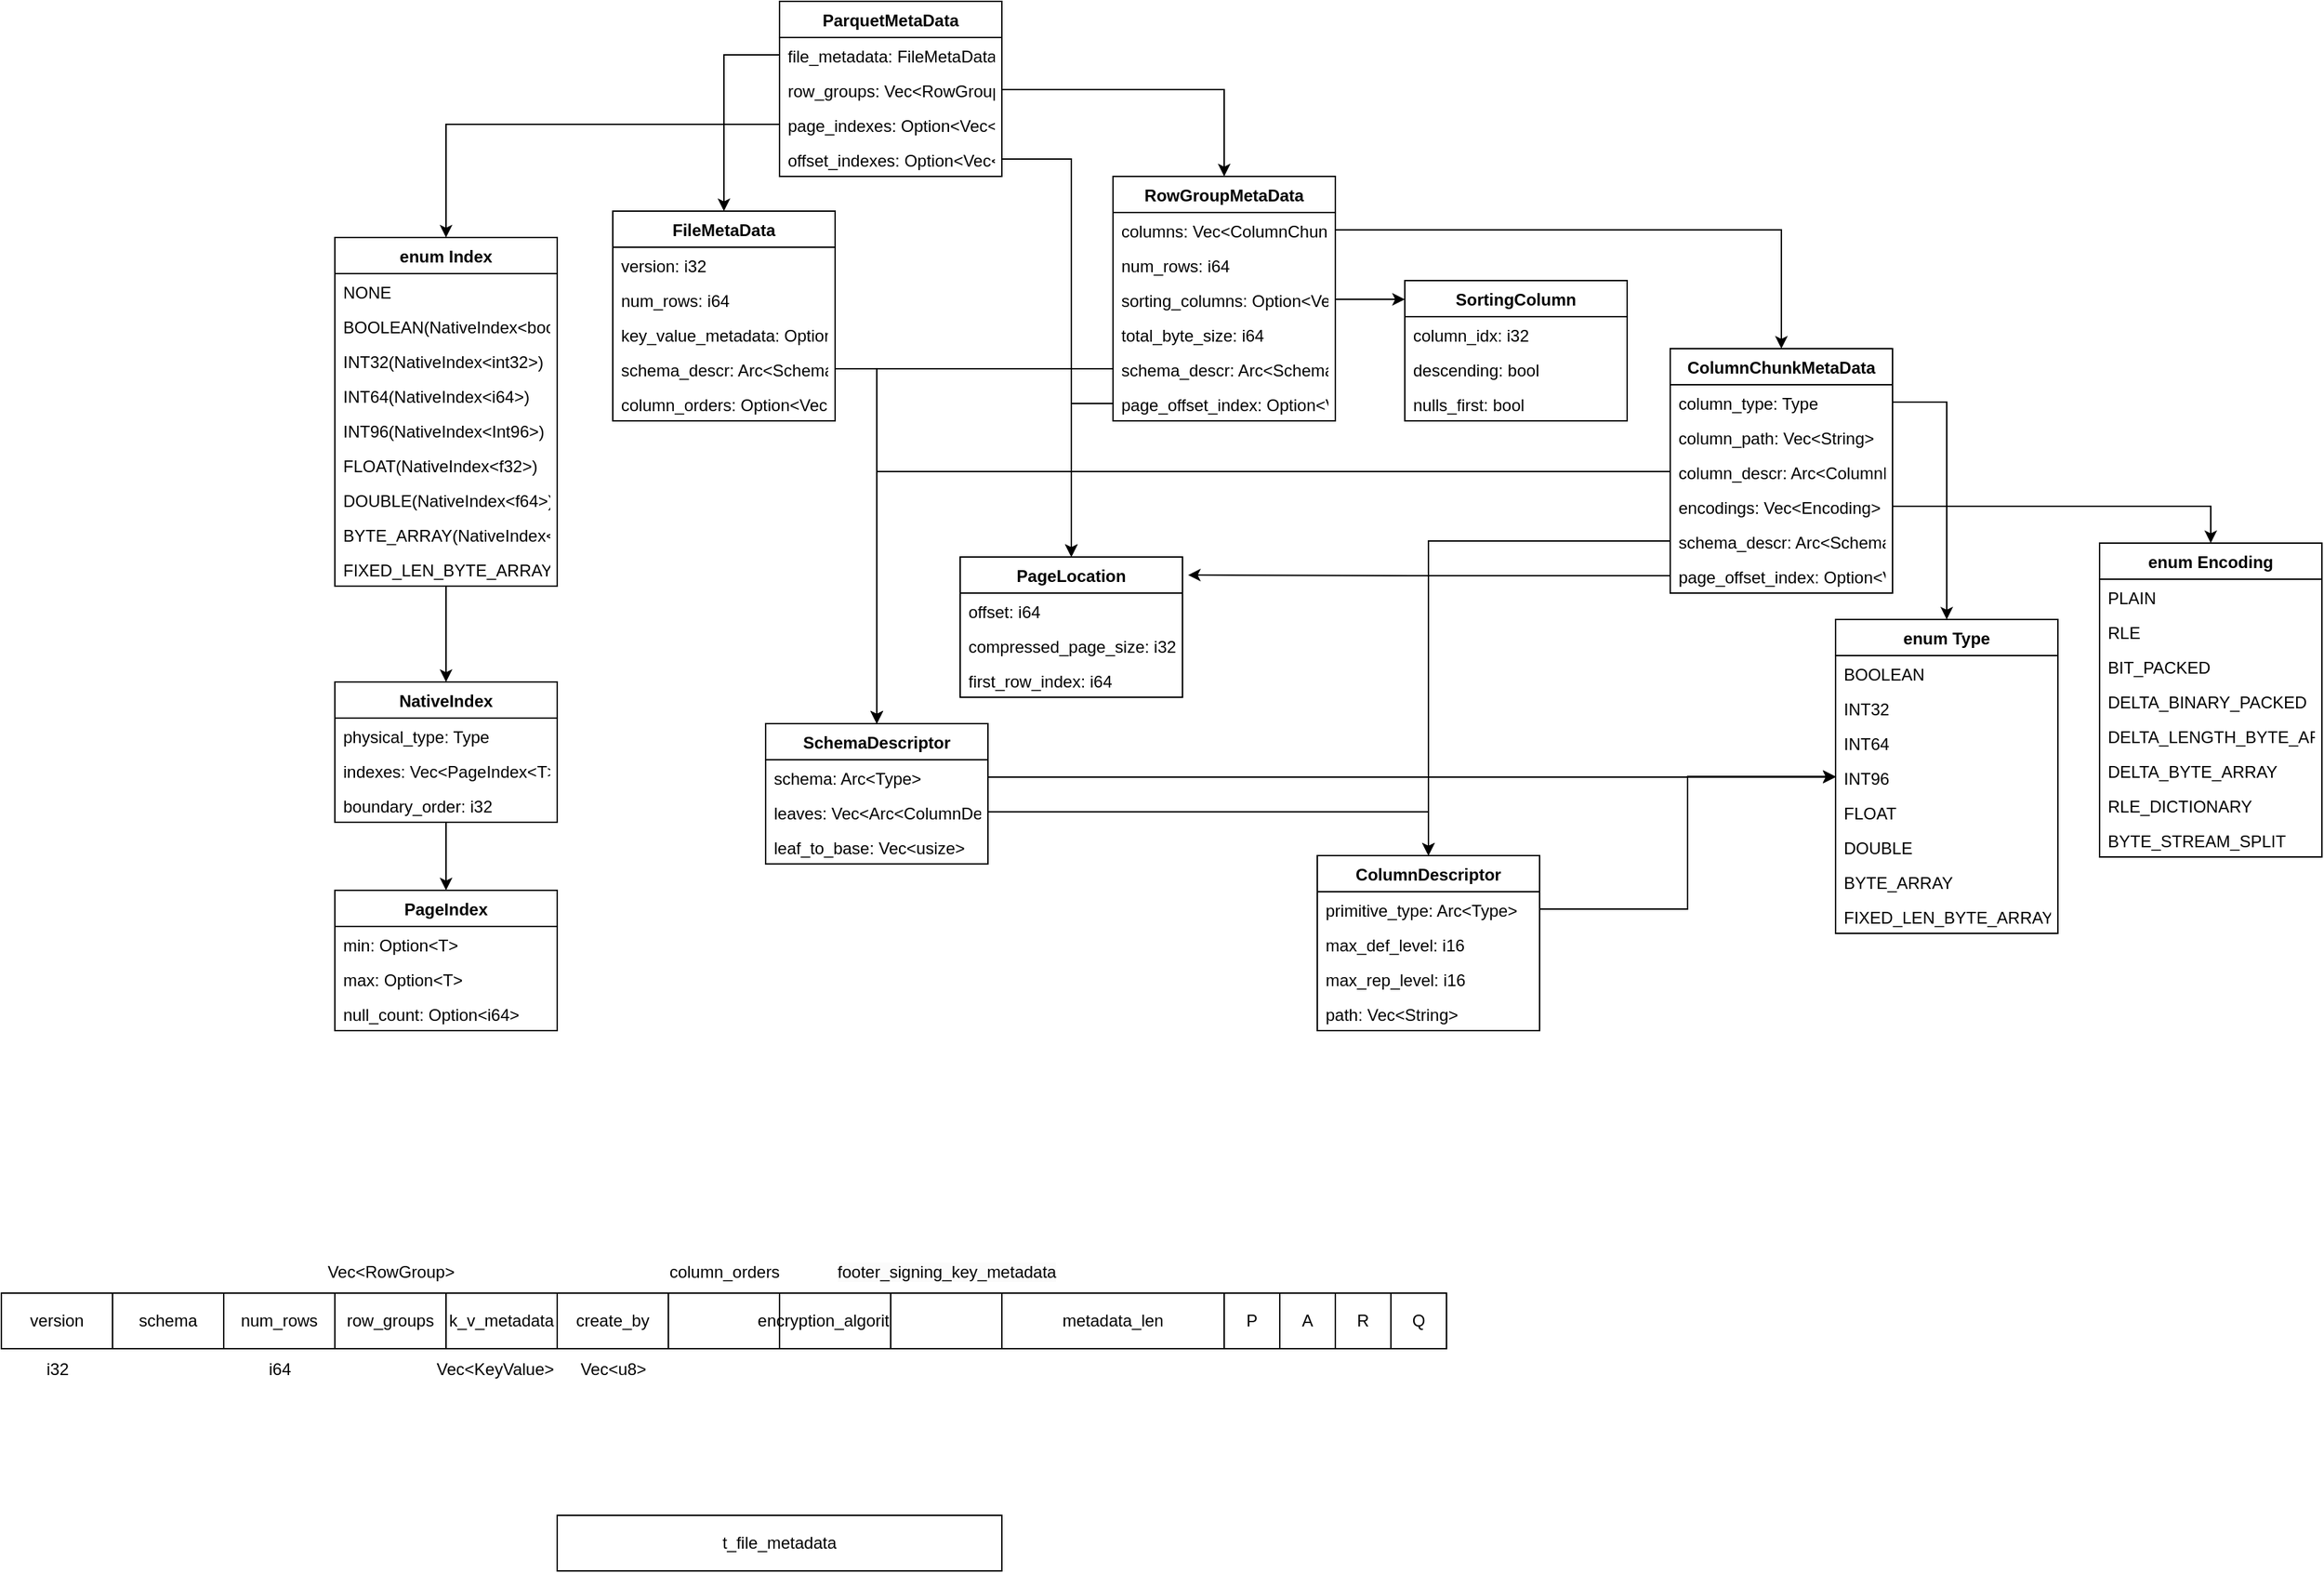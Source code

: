 <mxfile version="20.8.16" type="device"><diagram id="C5RBs43oDa-KdzZeNtuy" name="Page-1"><mxGraphModel dx="1723" dy="674" grid="1" gridSize="10" guides="1" tooltips="1" connect="1" arrows="1" fold="1" page="1" pageScale="1" pageWidth="827" pageHeight="1169" math="0" shadow="0"><root><mxCell id="WIyWlLk6GJQsqaUBKTNV-0"/><mxCell id="WIyWlLk6GJQsqaUBKTNV-1" parent="WIyWlLk6GJQsqaUBKTNV-0"/><mxCell id="n9Gs-WyRL5T57FBdbu9A-0" value="ParquetMetaData" style="swimlane;fontStyle=1;align=center;verticalAlign=top;childLayout=stackLayout;horizontal=1;startSize=26;horizontalStack=0;resizeParent=1;resizeLast=0;collapsible=1;marginBottom=0;rounded=0;shadow=0;strokeWidth=1;spacing=2;labelBackgroundColor=none;" parent="WIyWlLk6GJQsqaUBKTNV-1" vertex="1"><mxGeometry x="440" y="110" width="160" height="126" as="geometry"><mxRectangle x="550" y="140" width="160" height="26" as="alternateBounds"/></mxGeometry></mxCell><mxCell id="n9Gs-WyRL5T57FBdbu9A-1" value="file_metadata: FileMetaData" style="text;align=left;verticalAlign=top;spacingLeft=4;spacingRight=4;overflow=hidden;rotatable=0;points=[[0,0.5],[1,0.5]];portConstraint=eastwest;labelBackgroundColor=none;" parent="n9Gs-WyRL5T57FBdbu9A-0" vertex="1"><mxGeometry y="26" width="160" height="25" as="geometry"/></mxCell><mxCell id="n9Gs-WyRL5T57FBdbu9A-2" value="row_groups: Vec&lt;RowGroupMetaData&gt;" style="text;align=left;verticalAlign=top;spacingLeft=4;spacingRight=4;overflow=hidden;rotatable=0;points=[[0,0.5],[1,0.5]];portConstraint=eastwest;rounded=0;shadow=0;html=0;labelBackgroundColor=none;" parent="n9Gs-WyRL5T57FBdbu9A-0" vertex="1"><mxGeometry y="51" width="160" height="25" as="geometry"/></mxCell><mxCell id="n9Gs-WyRL5T57FBdbu9A-26" value="page_indexes: Option&lt;Vec&lt;Vec&lt;Index&gt;&gt;&gt;" style="text;align=left;verticalAlign=top;spacingLeft=4;spacingRight=4;overflow=hidden;rotatable=0;points=[[0,0.5],[1,0.5]];portConstraint=eastwest;rounded=0;shadow=0;html=0;labelBackgroundColor=none;" parent="n9Gs-WyRL5T57FBdbu9A-0" vertex="1"><mxGeometry y="76" width="160" height="25" as="geometry"/></mxCell><mxCell id="n9Gs-WyRL5T57FBdbu9A-27" value="offset_indexes: Option&lt;Vec&lt;Vec&lt;Vec&lt;PageLocation&gt;&gt;&gt;&gt;" style="text;align=left;verticalAlign=top;spacingLeft=4;spacingRight=4;overflow=hidden;rotatable=0;points=[[0,0.5],[1,0.5]];portConstraint=eastwest;rounded=0;shadow=0;html=0;labelBackgroundColor=none;" parent="n9Gs-WyRL5T57FBdbu9A-0" vertex="1"><mxGeometry y="101" width="160" height="25" as="geometry"/></mxCell><mxCell id="n9Gs-WyRL5T57FBdbu9A-4" value="enum Type" style="swimlane;fontStyle=1;align=center;verticalAlign=top;childLayout=stackLayout;horizontal=1;startSize=26;horizontalStack=0;resizeParent=1;resizeLast=0;collapsible=1;marginBottom=0;rounded=0;shadow=0;strokeWidth=1;spacing=2;labelBackgroundColor=none;" parent="WIyWlLk6GJQsqaUBKTNV-1" vertex="1"><mxGeometry x="1200" y="555" width="160" height="226" as="geometry"><mxRectangle x="550" y="140" width="160" height="26" as="alternateBounds"/></mxGeometry></mxCell><mxCell id="n9Gs-WyRL5T57FBdbu9A-5" value="BOOLEAN" style="text;align=left;verticalAlign=top;spacingLeft=4;spacingRight=4;overflow=hidden;rotatable=0;points=[[0,0.5],[1,0.5]];portConstraint=eastwest;labelBackgroundColor=none;" parent="n9Gs-WyRL5T57FBdbu9A-4" vertex="1"><mxGeometry y="26" width="160" height="25" as="geometry"/></mxCell><mxCell id="n9Gs-WyRL5T57FBdbu9A-6" value="INT32" style="text;align=left;verticalAlign=top;spacingLeft=4;spacingRight=4;overflow=hidden;rotatable=0;points=[[0,0.5],[1,0.5]];portConstraint=eastwest;rounded=0;shadow=0;html=0;labelBackgroundColor=none;" parent="n9Gs-WyRL5T57FBdbu9A-4" vertex="1"><mxGeometry y="51" width="160" height="25" as="geometry"/></mxCell><mxCell id="n9Gs-WyRL5T57FBdbu9A-8" value="INT64" style="text;align=left;verticalAlign=top;spacingLeft=4;spacingRight=4;overflow=hidden;rotatable=0;points=[[0,0.5],[1,0.5]];portConstraint=eastwest;rounded=0;shadow=0;html=0;labelBackgroundColor=none;" parent="n9Gs-WyRL5T57FBdbu9A-4" vertex="1"><mxGeometry y="76" width="160" height="25" as="geometry"/></mxCell><mxCell id="n9Gs-WyRL5T57FBdbu9A-9" value="INT96" style="text;align=left;verticalAlign=top;spacingLeft=4;spacingRight=4;overflow=hidden;rotatable=0;points=[[0,0.5],[1,0.5]];portConstraint=eastwest;rounded=0;shadow=0;html=0;labelBackgroundColor=none;" parent="n9Gs-WyRL5T57FBdbu9A-4" vertex="1"><mxGeometry y="101" width="160" height="25" as="geometry"/></mxCell><mxCell id="n9Gs-WyRL5T57FBdbu9A-10" value="FLOAT" style="text;align=left;verticalAlign=top;spacingLeft=4;spacingRight=4;overflow=hidden;rotatable=0;points=[[0,0.5],[1,0.5]];portConstraint=eastwest;rounded=0;shadow=0;html=0;labelBackgroundColor=none;" parent="n9Gs-WyRL5T57FBdbu9A-4" vertex="1"><mxGeometry y="126" width="160" height="25" as="geometry"/></mxCell><mxCell id="n9Gs-WyRL5T57FBdbu9A-11" value="DOUBLE" style="text;align=left;verticalAlign=top;spacingLeft=4;spacingRight=4;overflow=hidden;rotatable=0;points=[[0,0.5],[1,0.5]];portConstraint=eastwest;rounded=0;shadow=0;html=0;labelBackgroundColor=none;" parent="n9Gs-WyRL5T57FBdbu9A-4" vertex="1"><mxGeometry y="151" width="160" height="25" as="geometry"/></mxCell><mxCell id="n9Gs-WyRL5T57FBdbu9A-12" value="BYTE_ARRAY" style="text;align=left;verticalAlign=top;spacingLeft=4;spacingRight=4;overflow=hidden;rotatable=0;points=[[0,0.5],[1,0.5]];portConstraint=eastwest;rounded=0;shadow=0;html=0;labelBackgroundColor=none;" parent="n9Gs-WyRL5T57FBdbu9A-4" vertex="1"><mxGeometry y="176" width="160" height="25" as="geometry"/></mxCell><mxCell id="n9Gs-WyRL5T57FBdbu9A-13" value="FIXED_LEN_BYTE_ARRAY" style="text;align=left;verticalAlign=top;spacingLeft=4;spacingRight=4;overflow=hidden;rotatable=0;points=[[0,0.5],[1,0.5]];portConstraint=eastwest;rounded=0;shadow=0;html=0;labelBackgroundColor=none;" parent="n9Gs-WyRL5T57FBdbu9A-4" vertex="1"><mxGeometry y="201" width="160" height="25" as="geometry"/></mxCell><mxCell id="n9Gs-WyRL5T57FBdbu9A-14" value="enum Encoding" style="swimlane;fontStyle=1;align=center;verticalAlign=top;childLayout=stackLayout;horizontal=1;startSize=26;horizontalStack=0;resizeParent=1;resizeLast=0;collapsible=1;marginBottom=0;rounded=0;shadow=0;strokeWidth=1;spacing=2;labelBackgroundColor=none;" parent="WIyWlLk6GJQsqaUBKTNV-1" vertex="1"><mxGeometry x="1390" y="500" width="160" height="226" as="geometry"><mxRectangle x="550" y="140" width="160" height="26" as="alternateBounds"/></mxGeometry></mxCell><mxCell id="n9Gs-WyRL5T57FBdbu9A-15" value="PLAIN" style="text;align=left;verticalAlign=top;spacingLeft=4;spacingRight=4;overflow=hidden;rotatable=0;points=[[0,0.5],[1,0.5]];portConstraint=eastwest;labelBackgroundColor=none;" parent="n9Gs-WyRL5T57FBdbu9A-14" vertex="1"><mxGeometry y="26" width="160" height="25" as="geometry"/></mxCell><mxCell id="n9Gs-WyRL5T57FBdbu9A-16" value="RLE" style="text;align=left;verticalAlign=top;spacingLeft=4;spacingRight=4;overflow=hidden;rotatable=0;points=[[0,0.5],[1,0.5]];portConstraint=eastwest;rounded=0;shadow=0;html=0;labelBackgroundColor=none;" parent="n9Gs-WyRL5T57FBdbu9A-14" vertex="1"><mxGeometry y="51" width="160" height="25" as="geometry"/></mxCell><mxCell id="n9Gs-WyRL5T57FBdbu9A-17" value="BIT_PACKED" style="text;align=left;verticalAlign=top;spacingLeft=4;spacingRight=4;overflow=hidden;rotatable=0;points=[[0,0.5],[1,0.5]];portConstraint=eastwest;rounded=0;shadow=0;html=0;labelBackgroundColor=none;" parent="n9Gs-WyRL5T57FBdbu9A-14" vertex="1"><mxGeometry y="76" width="160" height="25" as="geometry"/></mxCell><mxCell id="n9Gs-WyRL5T57FBdbu9A-18" value="DELTA_BINARY_PACKED" style="text;align=left;verticalAlign=top;spacingLeft=4;spacingRight=4;overflow=hidden;rotatable=0;points=[[0,0.5],[1,0.5]];portConstraint=eastwest;rounded=0;shadow=0;html=0;labelBackgroundColor=none;" parent="n9Gs-WyRL5T57FBdbu9A-14" vertex="1"><mxGeometry y="101" width="160" height="25" as="geometry"/></mxCell><mxCell id="n9Gs-WyRL5T57FBdbu9A-19" value="DELTA_LENGTH_BYTE_ARRAY" style="text;align=left;verticalAlign=top;spacingLeft=4;spacingRight=4;overflow=hidden;rotatable=0;points=[[0,0.5],[1,0.5]];portConstraint=eastwest;rounded=0;shadow=0;html=0;labelBackgroundColor=none;" parent="n9Gs-WyRL5T57FBdbu9A-14" vertex="1"><mxGeometry y="126" width="160" height="25" as="geometry"/></mxCell><mxCell id="n9Gs-WyRL5T57FBdbu9A-20" value="DELTA_BYTE_ARRAY" style="text;align=left;verticalAlign=top;spacingLeft=4;spacingRight=4;overflow=hidden;rotatable=0;points=[[0,0.5],[1,0.5]];portConstraint=eastwest;rounded=0;shadow=0;html=0;labelBackgroundColor=none;" parent="n9Gs-WyRL5T57FBdbu9A-14" vertex="1"><mxGeometry y="151" width="160" height="25" as="geometry"/></mxCell><mxCell id="n9Gs-WyRL5T57FBdbu9A-21" value="RLE_DICTIONARY" style="text;align=left;verticalAlign=top;spacingLeft=4;spacingRight=4;overflow=hidden;rotatable=0;points=[[0,0.5],[1,0.5]];portConstraint=eastwest;rounded=0;shadow=0;html=0;labelBackgroundColor=none;" parent="n9Gs-WyRL5T57FBdbu9A-14" vertex="1"><mxGeometry y="176" width="160" height="25" as="geometry"/></mxCell><mxCell id="n9Gs-WyRL5T57FBdbu9A-22" value="BYTE_STREAM_SPLIT" style="text;align=left;verticalAlign=top;spacingLeft=4;spacingRight=4;overflow=hidden;rotatable=0;points=[[0,0.5],[1,0.5]];portConstraint=eastwest;rounded=0;shadow=0;html=0;labelBackgroundColor=none;" parent="n9Gs-WyRL5T57FBdbu9A-14" vertex="1"><mxGeometry y="201" width="160" height="25" as="geometry"/></mxCell><mxCell id="n9Gs-WyRL5T57FBdbu9A-28" value="FileMetaData" style="swimlane;fontStyle=1;align=center;verticalAlign=top;childLayout=stackLayout;horizontal=1;startSize=26;horizontalStack=0;resizeParent=1;resizeLast=0;collapsible=1;marginBottom=0;rounded=0;shadow=0;strokeWidth=1;spacing=2;labelBackgroundColor=none;" parent="WIyWlLk6GJQsqaUBKTNV-1" vertex="1"><mxGeometry x="320" y="261" width="160" height="151" as="geometry"><mxRectangle x="550" y="140" width="160" height="26" as="alternateBounds"/></mxGeometry></mxCell><mxCell id="n9Gs-WyRL5T57FBdbu9A-29" value="version: i32" style="text;align=left;verticalAlign=top;spacingLeft=4;spacingRight=4;overflow=hidden;rotatable=0;points=[[0,0.5],[1,0.5]];portConstraint=eastwest;labelBackgroundColor=none;" parent="n9Gs-WyRL5T57FBdbu9A-28" vertex="1"><mxGeometry y="26" width="160" height="25" as="geometry"/></mxCell><mxCell id="n9Gs-WyRL5T57FBdbu9A-30" value="num_rows: i64" style="text;align=left;verticalAlign=top;spacingLeft=4;spacingRight=4;overflow=hidden;rotatable=0;points=[[0,0.5],[1,0.5]];portConstraint=eastwest;rounded=0;shadow=0;html=0;labelBackgroundColor=none;" parent="n9Gs-WyRL5T57FBdbu9A-28" vertex="1"><mxGeometry y="51" width="160" height="25" as="geometry"/></mxCell><mxCell id="n9Gs-WyRL5T57FBdbu9A-31" value="key_value_metadata: Option&lt;Vec&lt;KeyValue&gt;&gt;" style="text;align=left;verticalAlign=top;spacingLeft=4;spacingRight=4;overflow=hidden;rotatable=0;points=[[0,0.5],[1,0.5]];portConstraint=eastwest;rounded=0;shadow=0;html=0;labelBackgroundColor=none;" parent="n9Gs-WyRL5T57FBdbu9A-28" vertex="1"><mxGeometry y="76" width="160" height="25" as="geometry"/></mxCell><mxCell id="n9Gs-WyRL5T57FBdbu9A-32" value="schema_descr: Arc&lt;SchemaDescriptor&gt;" style="text;align=left;verticalAlign=top;spacingLeft=4;spacingRight=4;overflow=hidden;rotatable=0;points=[[0,0.5],[1,0.5]];portConstraint=eastwest;rounded=0;shadow=0;html=0;labelBackgroundColor=none;" parent="n9Gs-WyRL5T57FBdbu9A-28" vertex="1"><mxGeometry y="101" width="160" height="25" as="geometry"/></mxCell><mxCell id="n9Gs-WyRL5T57FBdbu9A-33" value="column_orders: Option&lt;Vec&lt;ColumnOrder&gt;&gt;" style="text;align=left;verticalAlign=top;spacingLeft=4;spacingRight=4;overflow=hidden;rotatable=0;points=[[0,0.5],[1,0.5]];portConstraint=eastwest;rounded=0;shadow=0;html=0;labelBackgroundColor=none;" parent="n9Gs-WyRL5T57FBdbu9A-28" vertex="1"><mxGeometry y="126" width="160" height="25" as="geometry"/></mxCell><mxCell id="n9Gs-WyRL5T57FBdbu9A-34" value="RowGroupMetaData" style="swimlane;fontStyle=1;align=center;verticalAlign=top;childLayout=stackLayout;horizontal=1;startSize=26;horizontalStack=0;resizeParent=1;resizeLast=0;collapsible=1;marginBottom=0;rounded=0;shadow=0;strokeWidth=1;spacing=2;labelBackgroundColor=none;" parent="WIyWlLk6GJQsqaUBKTNV-1" vertex="1"><mxGeometry x="680" y="236" width="160" height="176" as="geometry"><mxRectangle x="550" y="140" width="160" height="26" as="alternateBounds"/></mxGeometry></mxCell><mxCell id="n9Gs-WyRL5T57FBdbu9A-35" value="columns: Vec&lt;ColumnChunkMetaData&gt;" style="text;align=left;verticalAlign=top;spacingLeft=4;spacingRight=4;overflow=hidden;rotatable=0;points=[[0,0.5],[1,0.5]];portConstraint=eastwest;labelBackgroundColor=none;" parent="n9Gs-WyRL5T57FBdbu9A-34" vertex="1"><mxGeometry y="26" width="160" height="25" as="geometry"/></mxCell><mxCell id="n9Gs-WyRL5T57FBdbu9A-36" value="num_rows: i64" style="text;align=left;verticalAlign=top;spacingLeft=4;spacingRight=4;overflow=hidden;rotatable=0;points=[[0,0.5],[1,0.5]];portConstraint=eastwest;rounded=0;shadow=0;html=0;labelBackgroundColor=none;" parent="n9Gs-WyRL5T57FBdbu9A-34" vertex="1"><mxGeometry y="51" width="160" height="25" as="geometry"/></mxCell><mxCell id="n9Gs-WyRL5T57FBdbu9A-37" value="sorting_columns: Option&lt;Vec&lt;SortingColumn&gt;&gt;" style="text;align=left;verticalAlign=top;spacingLeft=4;spacingRight=4;overflow=hidden;rotatable=0;points=[[0,0.5],[1,0.5]];portConstraint=eastwest;rounded=0;shadow=0;html=0;labelBackgroundColor=none;" parent="n9Gs-WyRL5T57FBdbu9A-34" vertex="1"><mxGeometry y="76" width="160" height="25" as="geometry"/></mxCell><mxCell id="n9Gs-WyRL5T57FBdbu9A-38" value="total_byte_size: i64" style="text;align=left;verticalAlign=top;spacingLeft=4;spacingRight=4;overflow=hidden;rotatable=0;points=[[0,0.5],[1,0.5]];portConstraint=eastwest;rounded=0;shadow=0;html=0;labelBackgroundColor=none;" parent="n9Gs-WyRL5T57FBdbu9A-34" vertex="1"><mxGeometry y="101" width="160" height="25" as="geometry"/></mxCell><mxCell id="n9Gs-WyRL5T57FBdbu9A-39" value="schema_descr: Arc&lt;SchemaDescriptor&gt;" style="text;align=left;verticalAlign=top;spacingLeft=4;spacingRight=4;overflow=hidden;rotatable=0;points=[[0,0.5],[1,0.5]];portConstraint=eastwest;rounded=0;shadow=0;html=0;labelBackgroundColor=none;" parent="n9Gs-WyRL5T57FBdbu9A-34" vertex="1"><mxGeometry y="126" width="160" height="25" as="geometry"/></mxCell><mxCell id="n9Gs-WyRL5T57FBdbu9A-40" value="page_offset_index: Option&lt;Vec&lt;Vec&lt;PageLocation&gt;&gt;&gt;" style="text;align=left;verticalAlign=top;spacingLeft=4;spacingRight=4;overflow=hidden;rotatable=0;points=[[0,0.5],[1,0.5]];portConstraint=eastwest;rounded=0;shadow=0;html=0;labelBackgroundColor=none;" parent="n9Gs-WyRL5T57FBdbu9A-34" vertex="1"><mxGeometry y="151" width="160" height="25" as="geometry"/></mxCell><mxCell id="n9Gs-WyRL5T57FBdbu9A-41" value="ColumnChunkMetaData" style="swimlane;fontStyle=1;align=center;verticalAlign=top;childLayout=stackLayout;horizontal=1;startSize=26;horizontalStack=0;resizeParent=1;resizeLast=0;collapsible=1;marginBottom=0;rounded=0;shadow=0;strokeWidth=1;spacing=2;labelBackgroundColor=none;" parent="WIyWlLk6GJQsqaUBKTNV-1" vertex="1"><mxGeometry x="1081" y="360" width="160" height="176" as="geometry"><mxRectangle x="550" y="140" width="160" height="26" as="alternateBounds"/></mxGeometry></mxCell><mxCell id="n9Gs-WyRL5T57FBdbu9A-42" value="column_type: Type" style="text;align=left;verticalAlign=top;spacingLeft=4;spacingRight=4;overflow=hidden;rotatable=0;points=[[0,0.5],[1,0.5]];portConstraint=eastwest;labelBackgroundColor=none;" parent="n9Gs-WyRL5T57FBdbu9A-41" vertex="1"><mxGeometry y="26" width="160" height="25" as="geometry"/></mxCell><mxCell id="n9Gs-WyRL5T57FBdbu9A-43" value="column_path: Vec&lt;String&gt;" style="text;align=left;verticalAlign=top;spacingLeft=4;spacingRight=4;overflow=hidden;rotatable=0;points=[[0,0.5],[1,0.5]];portConstraint=eastwest;rounded=0;shadow=0;html=0;labelBackgroundColor=none;" parent="n9Gs-WyRL5T57FBdbu9A-41" vertex="1"><mxGeometry y="51" width="160" height="25" as="geometry"/></mxCell><mxCell id="n9Gs-WyRL5T57FBdbu9A-44" value="column_descr: Arc&lt;ColumnDescriptor&gt;" style="text;align=left;verticalAlign=top;spacingLeft=4;spacingRight=4;overflow=hidden;rotatable=0;points=[[0,0.5],[1,0.5]];portConstraint=eastwest;rounded=0;shadow=0;html=0;labelBackgroundColor=none;" parent="n9Gs-WyRL5T57FBdbu9A-41" vertex="1"><mxGeometry y="76" width="160" height="25" as="geometry"/></mxCell><mxCell id="n9Gs-WyRL5T57FBdbu9A-45" value="encodings: Vec&lt;Encoding&gt;" style="text;align=left;verticalAlign=top;spacingLeft=4;spacingRight=4;overflow=hidden;rotatable=0;points=[[0,0.5],[1,0.5]];portConstraint=eastwest;rounded=0;shadow=0;html=0;labelBackgroundColor=none;" parent="n9Gs-WyRL5T57FBdbu9A-41" vertex="1"><mxGeometry y="101" width="160" height="25" as="geometry"/></mxCell><mxCell id="n9Gs-WyRL5T57FBdbu9A-46" value="schema_descr: Arc&lt;SchemaDescriptor&gt;" style="text;align=left;verticalAlign=top;spacingLeft=4;spacingRight=4;overflow=hidden;rotatable=0;points=[[0,0.5],[1,0.5]];portConstraint=eastwest;rounded=0;shadow=0;html=0;labelBackgroundColor=none;" parent="n9Gs-WyRL5T57FBdbu9A-41" vertex="1"><mxGeometry y="126" width="160" height="25" as="geometry"/></mxCell><mxCell id="n9Gs-WyRL5T57FBdbu9A-47" value="page_offset_index: Option&lt;Vec&lt;Vec&lt;PageLocation&gt;&gt;&gt;" style="text;align=left;verticalAlign=top;spacingLeft=4;spacingRight=4;overflow=hidden;rotatable=0;points=[[0,0.5],[1,0.5]];portConstraint=eastwest;rounded=0;shadow=0;html=0;labelBackgroundColor=none;" parent="n9Gs-WyRL5T57FBdbu9A-41" vertex="1"><mxGeometry y="151" width="160" height="25" as="geometry"/></mxCell><mxCell id="n9Gs-WyRL5T57FBdbu9A-48" value="PageLocation" style="swimlane;fontStyle=1;align=center;verticalAlign=top;childLayout=stackLayout;horizontal=1;startSize=26;horizontalStack=0;resizeParent=1;resizeLast=0;collapsible=1;marginBottom=0;rounded=0;shadow=0;strokeWidth=1;spacing=2;labelBackgroundColor=none;" parent="WIyWlLk6GJQsqaUBKTNV-1" vertex="1"><mxGeometry x="570" y="510" width="160" height="101" as="geometry"><mxRectangle x="550" y="140" width="160" height="26" as="alternateBounds"/></mxGeometry></mxCell><mxCell id="n9Gs-WyRL5T57FBdbu9A-49" value="offset: i64" style="text;align=left;verticalAlign=top;spacingLeft=4;spacingRight=4;overflow=hidden;rotatable=0;points=[[0,0.5],[1,0.5]];portConstraint=eastwest;labelBackgroundColor=none;" parent="n9Gs-WyRL5T57FBdbu9A-48" vertex="1"><mxGeometry y="26" width="160" height="25" as="geometry"/></mxCell><mxCell id="n9Gs-WyRL5T57FBdbu9A-50" value="compressed_page_size: i32" style="text;align=left;verticalAlign=top;spacingLeft=4;spacingRight=4;overflow=hidden;rotatable=0;points=[[0,0.5],[1,0.5]];portConstraint=eastwest;rounded=0;shadow=0;html=0;labelBackgroundColor=none;" parent="n9Gs-WyRL5T57FBdbu9A-48" vertex="1"><mxGeometry y="51" width="160" height="25" as="geometry"/></mxCell><mxCell id="n9Gs-WyRL5T57FBdbu9A-51" value="first_row_index: i64" style="text;align=left;verticalAlign=top;spacingLeft=4;spacingRight=4;overflow=hidden;rotatable=0;points=[[0,0.5],[1,0.5]];portConstraint=eastwest;rounded=0;shadow=0;html=0;labelBackgroundColor=none;" parent="n9Gs-WyRL5T57FBdbu9A-48" vertex="1"><mxGeometry y="76" width="160" height="25" as="geometry"/></mxCell><mxCell id="n9Gs-WyRL5T57FBdbu9A-57" value="ColumnDescriptor" style="swimlane;fontStyle=1;align=center;verticalAlign=top;childLayout=stackLayout;horizontal=1;startSize=26;horizontalStack=0;resizeParent=1;resizeLast=0;collapsible=1;marginBottom=0;rounded=0;shadow=0;strokeWidth=1;spacing=2;labelBackgroundColor=none;" parent="WIyWlLk6GJQsqaUBKTNV-1" vertex="1"><mxGeometry x="827" y="725" width="160" height="126" as="geometry"><mxRectangle x="550" y="140" width="160" height="26" as="alternateBounds"/></mxGeometry></mxCell><mxCell id="n9Gs-WyRL5T57FBdbu9A-58" value="primitive_type: Arc&lt;Type&gt;" style="text;align=left;verticalAlign=top;spacingLeft=4;spacingRight=4;overflow=hidden;rotatable=0;points=[[0,0.5],[1,0.5]];portConstraint=eastwest;labelBackgroundColor=none;" parent="n9Gs-WyRL5T57FBdbu9A-57" vertex="1"><mxGeometry y="26" width="160" height="25" as="geometry"/></mxCell><mxCell id="n9Gs-WyRL5T57FBdbu9A-59" value="max_def_level: i16" style="text;align=left;verticalAlign=top;spacingLeft=4;spacingRight=4;overflow=hidden;rotatable=0;points=[[0,0.5],[1,0.5]];portConstraint=eastwest;rounded=0;shadow=0;html=0;labelBackgroundColor=none;" parent="n9Gs-WyRL5T57FBdbu9A-57" vertex="1"><mxGeometry y="51" width="160" height="25" as="geometry"/></mxCell><mxCell id="n9Gs-WyRL5T57FBdbu9A-60" value="max_rep_level: i16" style="text;align=left;verticalAlign=top;spacingLeft=4;spacingRight=4;overflow=hidden;rotatable=0;points=[[0,0.5],[1,0.5]];portConstraint=eastwest;rounded=0;shadow=0;html=0;labelBackgroundColor=none;" parent="n9Gs-WyRL5T57FBdbu9A-57" vertex="1"><mxGeometry y="76" width="160" height="25" as="geometry"/></mxCell><mxCell id="n9Gs-WyRL5T57FBdbu9A-63" value="path: Vec&lt;String&gt;" style="text;align=left;verticalAlign=top;spacingLeft=4;spacingRight=4;overflow=hidden;rotatable=0;points=[[0,0.5],[1,0.5]];portConstraint=eastwest;rounded=0;shadow=0;html=0;labelBackgroundColor=none;" parent="n9Gs-WyRL5T57FBdbu9A-57" vertex="1"><mxGeometry y="101" width="160" height="25" as="geometry"/></mxCell><mxCell id="n9Gs-WyRL5T57FBdbu9A-64" style="edgeStyle=orthogonalEdgeStyle;rounded=0;orthogonalLoop=1;jettySize=auto;html=1;entryX=0.5;entryY=0;entryDx=0;entryDy=0;" parent="WIyWlLk6GJQsqaUBKTNV-1" source="n9Gs-WyRL5T57FBdbu9A-1" target="n9Gs-WyRL5T57FBdbu9A-28" edge="1"><mxGeometry relative="1" as="geometry"/></mxCell><mxCell id="n9Gs-WyRL5T57FBdbu9A-130" value="" style="edgeStyle=orthogonalEdgeStyle;rounded=0;orthogonalLoop=1;jettySize=auto;html=1;entryX=0.5;entryY=0;entryDx=0;entryDy=0;" parent="WIyWlLk6GJQsqaUBKTNV-1" source="n9Gs-WyRL5T57FBdbu9A-65" target="n9Gs-WyRL5T57FBdbu9A-126" edge="1"><mxGeometry relative="1" as="geometry"/></mxCell><mxCell id="n9Gs-WyRL5T57FBdbu9A-65" value="enum Index" style="swimlane;fontStyle=1;align=center;verticalAlign=top;childLayout=stackLayout;horizontal=1;startSize=26;horizontalStack=0;resizeParent=1;resizeLast=0;collapsible=1;marginBottom=0;rounded=0;shadow=0;strokeWidth=1;spacing=2;labelBackgroundColor=none;" parent="WIyWlLk6GJQsqaUBKTNV-1" vertex="1"><mxGeometry x="120" y="280" width="160" height="251" as="geometry"><mxRectangle x="550" y="140" width="160" height="26" as="alternateBounds"/></mxGeometry></mxCell><mxCell id="n9Gs-WyRL5T57FBdbu9A-66" value="NONE" style="text;align=left;verticalAlign=top;spacingLeft=4;spacingRight=4;overflow=hidden;rotatable=0;points=[[0,0.5],[1,0.5]];portConstraint=eastwest;labelBackgroundColor=none;" parent="n9Gs-WyRL5T57FBdbu9A-65" vertex="1"><mxGeometry y="26" width="160" height="25" as="geometry"/></mxCell><mxCell id="n9Gs-WyRL5T57FBdbu9A-67" value="BOOLEAN(NativeIndex&lt;bool&gt;" style="text;align=left;verticalAlign=top;spacingLeft=4;spacingRight=4;overflow=hidden;rotatable=0;points=[[0,0.5],[1,0.5]];portConstraint=eastwest;rounded=0;shadow=0;html=0;labelBackgroundColor=none;" parent="n9Gs-WyRL5T57FBdbu9A-65" vertex="1"><mxGeometry y="51" width="160" height="25" as="geometry"/></mxCell><mxCell id="n9Gs-WyRL5T57FBdbu9A-77" value="INT32(NativeIndex&lt;int32&gt;)" style="text;align=left;verticalAlign=top;spacingLeft=4;spacingRight=4;overflow=hidden;rotatable=0;points=[[0,0.5],[1,0.5]];portConstraint=eastwest;rounded=0;shadow=0;html=0;labelBackgroundColor=none;" parent="n9Gs-WyRL5T57FBdbu9A-65" vertex="1"><mxGeometry y="76" width="160" height="25" as="geometry"/></mxCell><mxCell id="n9Gs-WyRL5T57FBdbu9A-68" value="INT64(NativeIndex&lt;i64&gt;)" style="text;align=left;verticalAlign=top;spacingLeft=4;spacingRight=4;overflow=hidden;rotatable=0;points=[[0,0.5],[1,0.5]];portConstraint=eastwest;rounded=0;shadow=0;html=0;labelBackgroundColor=none;" parent="n9Gs-WyRL5T57FBdbu9A-65" vertex="1"><mxGeometry y="101" width="160" height="25" as="geometry"/></mxCell><mxCell id="n9Gs-WyRL5T57FBdbu9A-69" value="INT96(NativeIndex&lt;Int96&gt;)" style="text;align=left;verticalAlign=top;spacingLeft=4;spacingRight=4;overflow=hidden;rotatable=0;points=[[0,0.5],[1,0.5]];portConstraint=eastwest;rounded=0;shadow=0;html=0;labelBackgroundColor=none;" parent="n9Gs-WyRL5T57FBdbu9A-65" vertex="1"><mxGeometry y="126" width="160" height="25" as="geometry"/></mxCell><mxCell id="n9Gs-WyRL5T57FBdbu9A-70" value="FLOAT(NativeIndex&lt;f32&gt;)" style="text;align=left;verticalAlign=top;spacingLeft=4;spacingRight=4;overflow=hidden;rotatable=0;points=[[0,0.5],[1,0.5]];portConstraint=eastwest;rounded=0;shadow=0;html=0;labelBackgroundColor=none;" parent="n9Gs-WyRL5T57FBdbu9A-65" vertex="1"><mxGeometry y="151" width="160" height="25" as="geometry"/></mxCell><mxCell id="n9Gs-WyRL5T57FBdbu9A-71" value="DOUBLE(NativeIndex&lt;f64&gt;)" style="text;align=left;verticalAlign=top;spacingLeft=4;spacingRight=4;overflow=hidden;rotatable=0;points=[[0,0.5],[1,0.5]];portConstraint=eastwest;rounded=0;shadow=0;html=0;labelBackgroundColor=none;" parent="n9Gs-WyRL5T57FBdbu9A-65" vertex="1"><mxGeometry y="176" width="160" height="25" as="geometry"/></mxCell><mxCell id="n9Gs-WyRL5T57FBdbu9A-72" value="BYTE_ARRAY(NativeIndex&lt;ByteArray&gt;)" style="text;align=left;verticalAlign=top;spacingLeft=4;spacingRight=4;overflow=hidden;rotatable=0;points=[[0,0.5],[1,0.5]];portConstraint=eastwest;rounded=0;shadow=0;html=0;labelBackgroundColor=none;" parent="n9Gs-WyRL5T57FBdbu9A-65" vertex="1"><mxGeometry y="201" width="160" height="25" as="geometry"/></mxCell><mxCell id="n9Gs-WyRL5T57FBdbu9A-73" value="FIXED_LEN_BYTE_ARRAY(NativeIndex&lt;ByteArray&gt;)" style="text;align=left;verticalAlign=top;spacingLeft=4;spacingRight=4;overflow=hidden;rotatable=0;points=[[0,0.5],[1,0.5]];portConstraint=eastwest;rounded=0;shadow=0;html=0;labelBackgroundColor=none;" parent="n9Gs-WyRL5T57FBdbu9A-65" vertex="1"><mxGeometry y="226" width="160" height="25" as="geometry"/></mxCell><mxCell id="n9Gs-WyRL5T57FBdbu9A-78" style="edgeStyle=orthogonalEdgeStyle;rounded=0;orthogonalLoop=1;jettySize=auto;html=1;" parent="WIyWlLk6GJQsqaUBKTNV-1" source="n9Gs-WyRL5T57FBdbu9A-2" target="n9Gs-WyRL5T57FBdbu9A-34" edge="1"><mxGeometry relative="1" as="geometry"/></mxCell><mxCell id="n9Gs-WyRL5T57FBdbu9A-79" style="edgeStyle=orthogonalEdgeStyle;rounded=0;orthogonalLoop=1;jettySize=auto;html=1;exitX=1;exitY=0.5;exitDx=0;exitDy=0;entryX=0.5;entryY=0;entryDx=0;entryDy=0;" parent="WIyWlLk6GJQsqaUBKTNV-1" source="n9Gs-WyRL5T57FBdbu9A-35" target="n9Gs-WyRL5T57FBdbu9A-41" edge="1"><mxGeometry relative="1" as="geometry"/></mxCell><mxCell id="n9Gs-WyRL5T57FBdbu9A-85" style="edgeStyle=orthogonalEdgeStyle;rounded=0;orthogonalLoop=1;jettySize=auto;html=1;exitX=0;exitY=0.5;exitDx=0;exitDy=0;entryX=0.5;entryY=0;entryDx=0;entryDy=0;" parent="WIyWlLk6GJQsqaUBKTNV-1" source="n9Gs-WyRL5T57FBdbu9A-26" target="n9Gs-WyRL5T57FBdbu9A-65" edge="1"><mxGeometry relative="1" as="geometry"/></mxCell><mxCell id="n9Gs-WyRL5T57FBdbu9A-86" style="edgeStyle=orthogonalEdgeStyle;rounded=0;orthogonalLoop=1;jettySize=auto;html=1;exitX=1;exitY=0.5;exitDx=0;exitDy=0;entryX=0.5;entryY=0;entryDx=0;entryDy=0;" parent="WIyWlLk6GJQsqaUBKTNV-1" source="n9Gs-WyRL5T57FBdbu9A-27" target="n9Gs-WyRL5T57FBdbu9A-48" edge="1"><mxGeometry relative="1" as="geometry"/></mxCell><mxCell id="n9Gs-WyRL5T57FBdbu9A-89" style="edgeStyle=orthogonalEdgeStyle;rounded=0;orthogonalLoop=1;jettySize=auto;html=1;exitX=0;exitY=0.5;exitDx=0;exitDy=0;entryX=1.025;entryY=0.129;entryDx=0;entryDy=0;entryPerimeter=0;" parent="WIyWlLk6GJQsqaUBKTNV-1" source="n9Gs-WyRL5T57FBdbu9A-47" target="n9Gs-WyRL5T57FBdbu9A-48" edge="1"><mxGeometry relative="1" as="geometry"/></mxCell><mxCell id="n9Gs-WyRL5T57FBdbu9A-90" value="SchemaDescriptor" style="swimlane;fontStyle=1;align=center;verticalAlign=top;childLayout=stackLayout;horizontal=1;startSize=26;horizontalStack=0;resizeParent=1;resizeLast=0;collapsible=1;marginBottom=0;rounded=0;shadow=0;strokeWidth=1;spacing=2;labelBackgroundColor=none;" parent="WIyWlLk6GJQsqaUBKTNV-1" vertex="1"><mxGeometry x="430" y="630" width="160" height="101" as="geometry"><mxRectangle x="550" y="140" width="160" height="26" as="alternateBounds"/></mxGeometry></mxCell><mxCell id="n9Gs-WyRL5T57FBdbu9A-91" value="schema: Arc&lt;Type&gt;" style="text;align=left;verticalAlign=top;spacingLeft=4;spacingRight=4;overflow=hidden;rotatable=0;points=[[0,0.5],[1,0.5]];portConstraint=eastwest;labelBackgroundColor=none;" parent="n9Gs-WyRL5T57FBdbu9A-90" vertex="1"><mxGeometry y="26" width="160" height="25" as="geometry"/></mxCell><mxCell id="n9Gs-WyRL5T57FBdbu9A-92" value="leaves: Vec&lt;Arc&lt;ColumnDescriptor&gt;&gt;" style="text;align=left;verticalAlign=top;spacingLeft=4;spacingRight=4;overflow=hidden;rotatable=0;points=[[0,0.5],[1,0.5]];portConstraint=eastwest;rounded=0;shadow=0;html=0;labelBackgroundColor=none;" parent="n9Gs-WyRL5T57FBdbu9A-90" vertex="1"><mxGeometry y="51" width="160" height="25" as="geometry"/></mxCell><mxCell id="n9Gs-WyRL5T57FBdbu9A-93" value="leaf_to_base: Vec&lt;usize&gt;" style="text;align=left;verticalAlign=top;spacingLeft=4;spacingRight=4;overflow=hidden;rotatable=0;points=[[0,0.5],[1,0.5]];portConstraint=eastwest;rounded=0;shadow=0;html=0;labelBackgroundColor=none;" parent="n9Gs-WyRL5T57FBdbu9A-90" vertex="1"><mxGeometry y="76" width="160" height="25" as="geometry"/></mxCell><mxCell id="n9Gs-WyRL5T57FBdbu9A-97" style="edgeStyle=orthogonalEdgeStyle;rounded=0;orthogonalLoop=1;jettySize=auto;html=1;exitX=1;exitY=0.5;exitDx=0;exitDy=0;entryX=0.5;entryY=0;entryDx=0;entryDy=0;" parent="WIyWlLk6GJQsqaUBKTNV-1" source="n9Gs-WyRL5T57FBdbu9A-45" target="n9Gs-WyRL5T57FBdbu9A-14" edge="1"><mxGeometry relative="1" as="geometry"/></mxCell><mxCell id="n9Gs-WyRL5T57FBdbu9A-98" style="edgeStyle=orthogonalEdgeStyle;rounded=0;orthogonalLoop=1;jettySize=auto;html=1;exitX=0;exitY=0.5;exitDx=0;exitDy=0;entryX=0.5;entryY=0;entryDx=0;entryDy=0;" parent="WIyWlLk6GJQsqaUBKTNV-1" source="n9Gs-WyRL5T57FBdbu9A-44" target="n9Gs-WyRL5T57FBdbu9A-90" edge="1"><mxGeometry relative="1" as="geometry"/></mxCell><mxCell id="n9Gs-WyRL5T57FBdbu9A-100" style="edgeStyle=orthogonalEdgeStyle;rounded=0;orthogonalLoop=1;jettySize=auto;html=1;exitX=0;exitY=0.5;exitDx=0;exitDy=0;entryX=0.5;entryY=0;entryDx=0;entryDy=0;" parent="WIyWlLk6GJQsqaUBKTNV-1" source="n9Gs-WyRL5T57FBdbu9A-46" target="n9Gs-WyRL5T57FBdbu9A-57" edge="1"><mxGeometry relative="1" as="geometry"/></mxCell><mxCell id="n9Gs-WyRL5T57FBdbu9A-102" style="edgeStyle=orthogonalEdgeStyle;rounded=0;orthogonalLoop=1;jettySize=auto;html=1;exitX=0;exitY=0.5;exitDx=0;exitDy=0;entryX=0.5;entryY=0;entryDx=0;entryDy=0;" parent="WIyWlLk6GJQsqaUBKTNV-1" source="n9Gs-WyRL5T57FBdbu9A-39" target="n9Gs-WyRL5T57FBdbu9A-90" edge="1"><mxGeometry relative="1" as="geometry"/></mxCell><mxCell id="n9Gs-WyRL5T57FBdbu9A-104" style="edgeStyle=orthogonalEdgeStyle;rounded=0;orthogonalLoop=1;jettySize=auto;html=1;exitX=1;exitY=0.5;exitDx=0;exitDy=0;entryX=0.5;entryY=0;entryDx=0;entryDy=0;" parent="WIyWlLk6GJQsqaUBKTNV-1" source="n9Gs-WyRL5T57FBdbu9A-42" target="n9Gs-WyRL5T57FBdbu9A-4" edge="1"><mxGeometry relative="1" as="geometry"/></mxCell><mxCell id="n9Gs-WyRL5T57FBdbu9A-105" style="edgeStyle=orthogonalEdgeStyle;rounded=0;orthogonalLoop=1;jettySize=auto;html=1;exitX=1;exitY=0.5;exitDx=0;exitDy=0;entryX=0.5;entryY=0;entryDx=0;entryDy=0;" parent="WIyWlLk6GJQsqaUBKTNV-1" source="n9Gs-WyRL5T57FBdbu9A-92" target="n9Gs-WyRL5T57FBdbu9A-57" edge="1"><mxGeometry relative="1" as="geometry"/></mxCell><mxCell id="n9Gs-WyRL5T57FBdbu9A-106" style="edgeStyle=orthogonalEdgeStyle;rounded=0;orthogonalLoop=1;jettySize=auto;html=1;exitX=1;exitY=0.5;exitDx=0;exitDy=0;entryX=0.5;entryY=0;entryDx=0;entryDy=0;" parent="WIyWlLk6GJQsqaUBKTNV-1" source="n9Gs-WyRL5T57FBdbu9A-32" target="n9Gs-WyRL5T57FBdbu9A-90" edge="1"><mxGeometry relative="1" as="geometry"/></mxCell><mxCell id="n9Gs-WyRL5T57FBdbu9A-107" style="edgeStyle=orthogonalEdgeStyle;rounded=0;orthogonalLoop=1;jettySize=auto;html=1;exitX=1;exitY=0.5;exitDx=0;exitDy=0;entryX=0;entryY=0.5;entryDx=0;entryDy=0;" parent="WIyWlLk6GJQsqaUBKTNV-1" source="n9Gs-WyRL5T57FBdbu9A-58" target="n9Gs-WyRL5T57FBdbu9A-4" edge="1"><mxGeometry relative="1" as="geometry"/></mxCell><mxCell id="n9Gs-WyRL5T57FBdbu9A-108" style="edgeStyle=orthogonalEdgeStyle;rounded=0;orthogonalLoop=1;jettySize=auto;html=1;exitX=1;exitY=0.5;exitDx=0;exitDy=0;entryX=0;entryY=0.5;entryDx=0;entryDy=0;" parent="WIyWlLk6GJQsqaUBKTNV-1" source="n9Gs-WyRL5T57FBdbu9A-91" target="n9Gs-WyRL5T57FBdbu9A-9" edge="1"><mxGeometry relative="1" as="geometry"/></mxCell><mxCell id="n9Gs-WyRL5T57FBdbu9A-109" style="edgeStyle=orthogonalEdgeStyle;rounded=0;orthogonalLoop=1;jettySize=auto;html=1;exitX=0;exitY=0.5;exitDx=0;exitDy=0;entryX=0.5;entryY=0;entryDx=0;entryDy=0;" parent="WIyWlLk6GJQsqaUBKTNV-1" source="n9Gs-WyRL5T57FBdbu9A-40" target="n9Gs-WyRL5T57FBdbu9A-48" edge="1"><mxGeometry relative="1" as="geometry"/></mxCell><mxCell id="n9Gs-WyRL5T57FBdbu9A-110" value="SortingColumn" style="swimlane;fontStyle=1;align=center;verticalAlign=top;childLayout=stackLayout;horizontal=1;startSize=26;horizontalStack=0;resizeParent=1;resizeLast=0;collapsible=1;marginBottom=0;rounded=0;shadow=0;strokeWidth=1;spacing=2;labelBackgroundColor=none;" parent="WIyWlLk6GJQsqaUBKTNV-1" vertex="1"><mxGeometry x="890" y="311" width="160" height="101" as="geometry"><mxRectangle x="550" y="140" width="160" height="26" as="alternateBounds"/></mxGeometry></mxCell><mxCell id="n9Gs-WyRL5T57FBdbu9A-111" value="column_idx: i32" style="text;align=left;verticalAlign=top;spacingLeft=4;spacingRight=4;overflow=hidden;rotatable=0;points=[[0,0.5],[1,0.5]];portConstraint=eastwest;labelBackgroundColor=none;" parent="n9Gs-WyRL5T57FBdbu9A-110" vertex="1"><mxGeometry y="26" width="160" height="25" as="geometry"/></mxCell><mxCell id="n9Gs-WyRL5T57FBdbu9A-112" value="descending: bool" style="text;align=left;verticalAlign=top;spacingLeft=4;spacingRight=4;overflow=hidden;rotatable=0;points=[[0,0.5],[1,0.5]];portConstraint=eastwest;rounded=0;shadow=0;html=0;labelBackgroundColor=none;" parent="n9Gs-WyRL5T57FBdbu9A-110" vertex="1"><mxGeometry y="51" width="160" height="25" as="geometry"/></mxCell><mxCell id="n9Gs-WyRL5T57FBdbu9A-113" value="nulls_first: bool" style="text;align=left;verticalAlign=top;spacingLeft=4;spacingRight=4;overflow=hidden;rotatable=0;points=[[0,0.5],[1,0.5]];portConstraint=eastwest;rounded=0;shadow=0;html=0;labelBackgroundColor=none;" parent="n9Gs-WyRL5T57FBdbu9A-110" vertex="1"><mxGeometry y="76" width="160" height="25" as="geometry"/></mxCell><mxCell id="n9Gs-WyRL5T57FBdbu9A-121" style="edgeStyle=orthogonalEdgeStyle;rounded=0;orthogonalLoop=1;jettySize=auto;html=1;exitX=1;exitY=0.5;exitDx=0;exitDy=0;entryX=0;entryY=0.134;entryDx=0;entryDy=0;entryPerimeter=0;" parent="WIyWlLk6GJQsqaUBKTNV-1" source="n9Gs-WyRL5T57FBdbu9A-37" target="n9Gs-WyRL5T57FBdbu9A-110" edge="1"><mxGeometry relative="1" as="geometry"/></mxCell><mxCell id="n9Gs-WyRL5T57FBdbu9A-122" value="PageIndex" style="swimlane;fontStyle=1;align=center;verticalAlign=top;childLayout=stackLayout;horizontal=1;startSize=26;horizontalStack=0;resizeParent=1;resizeLast=0;collapsible=1;marginBottom=0;rounded=0;shadow=0;strokeWidth=1;spacing=2;labelBackgroundColor=none;" parent="WIyWlLk6GJQsqaUBKTNV-1" vertex="1"><mxGeometry x="120" y="750" width="160" height="101" as="geometry"><mxRectangle x="550" y="140" width="160" height="26" as="alternateBounds"/></mxGeometry></mxCell><mxCell id="n9Gs-WyRL5T57FBdbu9A-123" value="min: Option&lt;T&gt;" style="text;align=left;verticalAlign=top;spacingLeft=4;spacingRight=4;overflow=hidden;rotatable=0;points=[[0,0.5],[1,0.5]];portConstraint=eastwest;labelBackgroundColor=none;" parent="n9Gs-WyRL5T57FBdbu9A-122" vertex="1"><mxGeometry y="26" width="160" height="25" as="geometry"/></mxCell><mxCell id="n9Gs-WyRL5T57FBdbu9A-124" value="max: Option&lt;T&gt;" style="text;align=left;verticalAlign=top;spacingLeft=4;spacingRight=4;overflow=hidden;rotatable=0;points=[[0,0.5],[1,0.5]];portConstraint=eastwest;rounded=0;shadow=0;html=0;labelBackgroundColor=none;" parent="n9Gs-WyRL5T57FBdbu9A-122" vertex="1"><mxGeometry y="51" width="160" height="25" as="geometry"/></mxCell><mxCell id="n9Gs-WyRL5T57FBdbu9A-125" value="null_count: Option&lt;i64&gt;" style="text;align=left;verticalAlign=top;spacingLeft=4;spacingRight=4;overflow=hidden;rotatable=0;points=[[0,0.5],[1,0.5]];portConstraint=eastwest;rounded=0;shadow=0;html=0;labelBackgroundColor=none;" parent="n9Gs-WyRL5T57FBdbu9A-122" vertex="1"><mxGeometry y="76" width="160" height="25" as="geometry"/></mxCell><mxCell id="n9Gs-WyRL5T57FBdbu9A-131" value="" style="edgeStyle=orthogonalEdgeStyle;rounded=0;orthogonalLoop=1;jettySize=auto;html=1;entryX=0.5;entryY=0;entryDx=0;entryDy=0;" parent="WIyWlLk6GJQsqaUBKTNV-1" source="n9Gs-WyRL5T57FBdbu9A-126" target="n9Gs-WyRL5T57FBdbu9A-122" edge="1"><mxGeometry relative="1" as="geometry"/></mxCell><mxCell id="n9Gs-WyRL5T57FBdbu9A-126" value="NativeIndex" style="swimlane;fontStyle=1;align=center;verticalAlign=top;childLayout=stackLayout;horizontal=1;startSize=26;horizontalStack=0;resizeParent=1;resizeLast=0;collapsible=1;marginBottom=0;rounded=0;shadow=0;strokeWidth=1;spacing=2;labelBackgroundColor=none;" parent="WIyWlLk6GJQsqaUBKTNV-1" vertex="1"><mxGeometry x="120" y="600" width="160" height="101" as="geometry"><mxRectangle x="550" y="140" width="160" height="26" as="alternateBounds"/></mxGeometry></mxCell><mxCell id="n9Gs-WyRL5T57FBdbu9A-127" value="physical_type: Type" style="text;align=left;verticalAlign=top;spacingLeft=4;spacingRight=4;overflow=hidden;rotatable=0;points=[[0,0.5],[1,0.5]];portConstraint=eastwest;labelBackgroundColor=none;" parent="n9Gs-WyRL5T57FBdbu9A-126" vertex="1"><mxGeometry y="26" width="160" height="25" as="geometry"/></mxCell><mxCell id="n9Gs-WyRL5T57FBdbu9A-128" value="indexes: Vec&lt;PageIndex&lt;T&gt;&gt;" style="text;align=left;verticalAlign=top;spacingLeft=4;spacingRight=4;overflow=hidden;rotatable=0;points=[[0,0.5],[1,0.5]];portConstraint=eastwest;rounded=0;shadow=0;html=0;labelBackgroundColor=none;" parent="n9Gs-WyRL5T57FBdbu9A-126" vertex="1"><mxGeometry y="51" width="160" height="25" as="geometry"/></mxCell><mxCell id="n9Gs-WyRL5T57FBdbu9A-129" value="boundary_order: i32" style="text;align=left;verticalAlign=top;spacingLeft=4;spacingRight=4;overflow=hidden;rotatable=0;points=[[0,0.5],[1,0.5]];portConstraint=eastwest;rounded=0;shadow=0;html=0;labelBackgroundColor=none;" parent="n9Gs-WyRL5T57FBdbu9A-126" vertex="1"><mxGeometry y="76" width="160" height="25" as="geometry"/></mxCell><mxCell id="n9Gs-WyRL5T57FBdbu9A-132" value="metadata_len" style="rounded=0;whiteSpace=wrap;html=1;" parent="WIyWlLk6GJQsqaUBKTNV-1" vertex="1"><mxGeometry x="600" y="1040" width="160" height="40" as="geometry"/></mxCell><mxCell id="n9Gs-WyRL5T57FBdbu9A-133" value="P" style="rounded=0;whiteSpace=wrap;html=1;" parent="WIyWlLk6GJQsqaUBKTNV-1" vertex="1"><mxGeometry x="760" y="1040" width="40" height="40" as="geometry"/></mxCell><mxCell id="n9Gs-WyRL5T57FBdbu9A-134" value="A" style="rounded=0;whiteSpace=wrap;html=1;" parent="WIyWlLk6GJQsqaUBKTNV-1" vertex="1"><mxGeometry x="800" y="1040" width="40" height="40" as="geometry"/></mxCell><mxCell id="n9Gs-WyRL5T57FBdbu9A-135" value="R" style="rounded=0;whiteSpace=wrap;html=1;" parent="WIyWlLk6GJQsqaUBKTNV-1" vertex="1"><mxGeometry x="840" y="1040" width="40" height="40" as="geometry"/></mxCell><mxCell id="n9Gs-WyRL5T57FBdbu9A-136" value="Q" style="rounded=0;whiteSpace=wrap;html=1;" parent="WIyWlLk6GJQsqaUBKTNV-1" vertex="1"><mxGeometry x="880" y="1040" width="40" height="40" as="geometry"/></mxCell><mxCell id="n9Gs-WyRL5T57FBdbu9A-137" value="t_file_metadata" style="rounded=0;whiteSpace=wrap;html=1;" parent="WIyWlLk6GJQsqaUBKTNV-1" vertex="1"><mxGeometry x="280" y="1200" width="320" height="40" as="geometry"/></mxCell><mxCell id="n9Gs-WyRL5T57FBdbu9A-138" value="schema" style="rounded=0;whiteSpace=wrap;html=1;" parent="WIyWlLk6GJQsqaUBKTNV-1" vertex="1"><mxGeometry x="-40" y="1040" width="80" height="40" as="geometry"/></mxCell><mxCell id="n9Gs-WyRL5T57FBdbu9A-139" value="row_groups" style="rounded=0;whiteSpace=wrap;html=1;" parent="WIyWlLk6GJQsqaUBKTNV-1" vertex="1"><mxGeometry x="120" y="1040" width="80" height="40" as="geometry"/></mxCell><mxCell id="n9Gs-WyRL5T57FBdbu9A-140" value="num_rows" style="rounded=0;whiteSpace=wrap;html=1;" parent="WIyWlLk6GJQsqaUBKTNV-1" vertex="1"><mxGeometry x="40" y="1040" width="80" height="40" as="geometry"/></mxCell><mxCell id="n9Gs-WyRL5T57FBdbu9A-141" value="create_by" style="rounded=0;whiteSpace=wrap;html=1;" parent="WIyWlLk6GJQsqaUBKTNV-1" vertex="1"><mxGeometry x="280" y="1040" width="80" height="40" as="geometry"/></mxCell><mxCell id="n9Gs-WyRL5T57FBdbu9A-142" value="k_v_metadata" style="rounded=0;whiteSpace=wrap;html=1;" parent="WIyWlLk6GJQsqaUBKTNV-1" vertex="1"><mxGeometry x="200" y="1040" width="80" height="40" as="geometry"/></mxCell><mxCell id="n9Gs-WyRL5T57FBdbu9A-143" value="" style="rounded=0;whiteSpace=wrap;html=1;" parent="WIyWlLk6GJQsqaUBKTNV-1" vertex="1"><mxGeometry x="360" y="1040" width="80" height="40" as="geometry"/></mxCell><mxCell id="n9Gs-WyRL5T57FBdbu9A-144" value="version" style="rounded=0;whiteSpace=wrap;html=1;" parent="WIyWlLk6GJQsqaUBKTNV-1" vertex="1"><mxGeometry x="-120" y="1040" width="80" height="40" as="geometry"/></mxCell><mxCell id="n9Gs-WyRL5T57FBdbu9A-145" value="&lt;div&gt;encryption_algorithm&lt;/div&gt;" style="rounded=0;whiteSpace=wrap;html=1;" parent="WIyWlLk6GJQsqaUBKTNV-1" vertex="1"><mxGeometry x="440" y="1040" width="80" height="40" as="geometry"/></mxCell><mxCell id="n9Gs-WyRL5T57FBdbu9A-146" value="" style="rounded=0;whiteSpace=wrap;html=1;" parent="WIyWlLk6GJQsqaUBKTNV-1" vertex="1"><mxGeometry x="520" y="1040" width="80" height="40" as="geometry"/></mxCell><mxCell id="n9Gs-WyRL5T57FBdbu9A-147" value="&lt;meta charset=&quot;utf-8&quot;&gt;&lt;span style=&quot;color: rgb(0, 0, 0); font-family: Helvetica; font-size: 12px; font-style: normal; font-variant-ligatures: normal; font-variant-caps: normal; font-weight: 400; letter-spacing: normal; orphans: 2; text-align: center; text-indent: 0px; text-transform: none; widows: 2; word-spacing: 0px; -webkit-text-stroke-width: 0px; background-color: rgb(251, 251, 251); text-decoration-thickness: initial; text-decoration-style: initial; text-decoration-color: initial; float: none; display: inline !important;&quot;&gt;footer_signing_key_metadata&lt;/span&gt;" style="text;html=1;align=center;verticalAlign=middle;resizable=0;points=[];autosize=1;strokeColor=none;fillColor=none;" parent="WIyWlLk6GJQsqaUBKTNV-1" vertex="1"><mxGeometry x="470" y="1010" width="180" height="30" as="geometry"/></mxCell><mxCell id="n9Gs-WyRL5T57FBdbu9A-150" value="column_orders" style="text;html=1;align=center;verticalAlign=middle;resizable=0;points=[];autosize=1;strokeColor=none;fillColor=none;" parent="WIyWlLk6GJQsqaUBKTNV-1" vertex="1"><mxGeometry x="350" y="1010" width="100" height="30" as="geometry"/></mxCell><mxCell id="n9Gs-WyRL5T57FBdbu9A-153" value="Vec&amp;lt;u8&amp;gt;" style="text;html=1;align=center;verticalAlign=middle;resizable=0;points=[];autosize=1;strokeColor=none;fillColor=none;" parent="WIyWlLk6GJQsqaUBKTNV-1" vertex="1"><mxGeometry x="285" y="1080" width="70" height="30" as="geometry"/></mxCell><mxCell id="n9Gs-WyRL5T57FBdbu9A-154" value="i64" style="text;html=1;align=center;verticalAlign=middle;resizable=0;points=[];autosize=1;strokeColor=none;fillColor=none;" parent="WIyWlLk6GJQsqaUBKTNV-1" vertex="1"><mxGeometry x="60" y="1080" width="40" height="30" as="geometry"/></mxCell><mxCell id="n9Gs-WyRL5T57FBdbu9A-155" value="i32" style="text;html=1;align=center;verticalAlign=middle;resizable=0;points=[];autosize=1;strokeColor=none;fillColor=none;" parent="WIyWlLk6GJQsqaUBKTNV-1" vertex="1"><mxGeometry x="-100" y="1080" width="40" height="30" as="geometry"/></mxCell><mxCell id="n9Gs-WyRL5T57FBdbu9A-156" value="Vec&amp;lt;KeyValue&amp;gt;" style="text;html=1;align=center;verticalAlign=middle;resizable=0;points=[];autosize=1;strokeColor=none;fillColor=none;" parent="WIyWlLk6GJQsqaUBKTNV-1" vertex="1"><mxGeometry x="180" y="1080" width="110" height="30" as="geometry"/></mxCell><mxCell id="n9Gs-WyRL5T57FBdbu9A-157" value="Vec&amp;lt;RowGroup&amp;gt;" style="text;html=1;align=center;verticalAlign=middle;resizable=0;points=[];autosize=1;strokeColor=none;fillColor=none;" parent="WIyWlLk6GJQsqaUBKTNV-1" vertex="1"><mxGeometry x="105" y="1010" width="110" height="30" as="geometry"/></mxCell></root></mxGraphModel></diagram></mxfile>